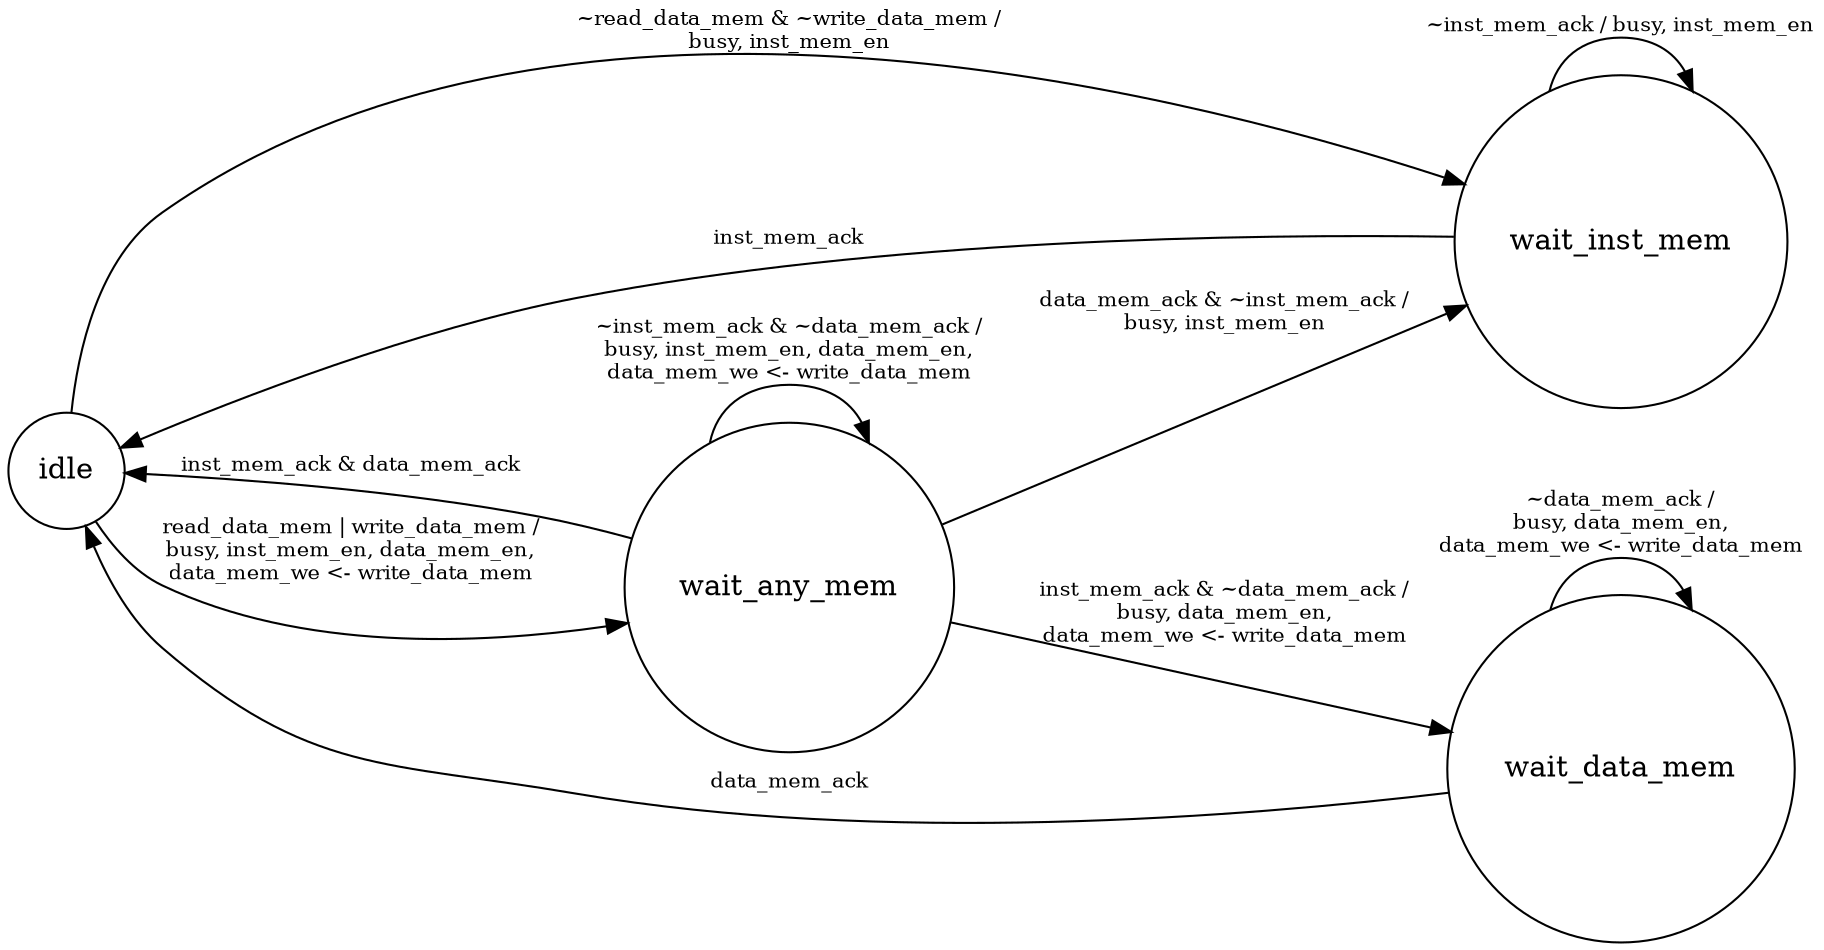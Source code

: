 digraph fsm {
    rankdir="LR"
    node [shape = circle];

    idle [label = "idle"];
    wait_any_mem [label = "wait_any_mem"];
    wait_inst_mem [label = "wait_inst_mem"];
    wait_data_mem [label = "wait_data_mem"];

    idle -> wait_inst_mem [fontsize="10" label="~read_data_mem & ~write_data_mem /\nbusy, inst_mem_en"];
    idle -> wait_any_mem [fontsize="10" label = "read_data_mem | write_data_mem /\nbusy, inst_mem_en, data_mem_en,\ndata_mem_we <- write_data_mem"];
    wait_any_mem -> idle [fontsize="10" label = "inst_mem_ack & data_mem_ack"];
    wait_any_mem -> wait_inst_mem [fontsize="10" label = "data_mem_ack & ~inst_mem_ack /\nbusy, inst_mem_en"];
    wait_any_mem -> wait_data_mem [fontsize="10" label = "inst_mem_ack & ~data_mem_ack /\nbusy, data_mem_en,\ndata_mem_we <- write_data_mem"];
    wait_any_mem -> wait_any_mem [fontsize="10" label = "~inst_mem_ack & ~data_mem_ack /\nbusy, inst_mem_en, data_mem_en,\ndata_mem_we <- write_data_mem"];
    wait_inst_mem -> idle [fontsize="10" label = "inst_mem_ack"];
    wait_inst_mem -> wait_inst_mem [fontsize="10" label = "~inst_mem_ack / busy, inst_mem_en"];
    wait_data_mem -> idle [fontsize="10" label = "data_mem_ack"];
    wait_data_mem -> wait_data_mem [fontsize="10" label = "~data_mem_ack /\nbusy, data_mem_en,\ndata_mem_we <- write_data_mem"];
}

// inputs:
// read_data_mem
// write_data_mem
// inst_mem_ack
// data_mem_ack

// outputs:
// busy
// inst_mem_stb
// data_mem_stb
// inst_mem_cyc
// data_mem_cyc
// data_mem_we
